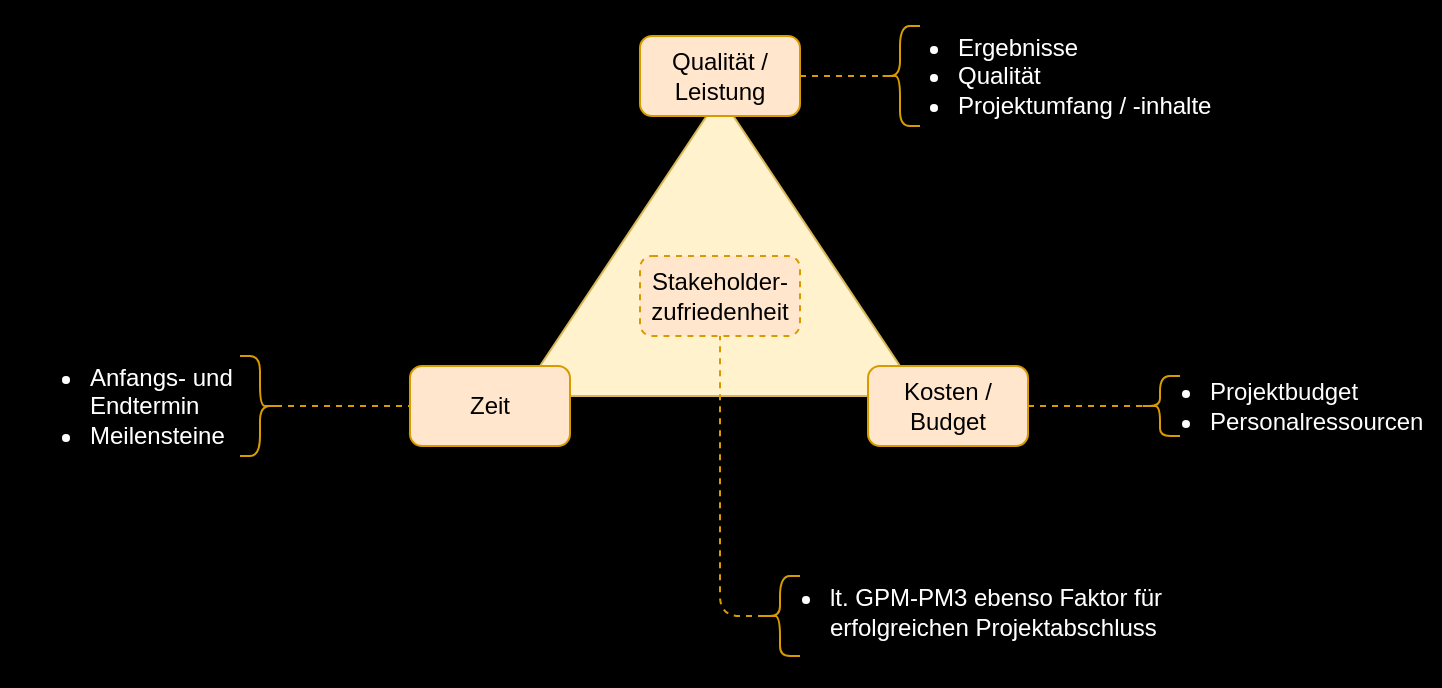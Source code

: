 <mxfile compressed="false" version="14.1.8" type="device">
  <diagram id="rlMw-q0PfVWBGVqXX4sL" name="Seite-1">
    <mxGraphModel dx="1609" dy="497" grid="1" gridSize="10" guides="1" tooltips="1" connect="1" arrows="1" fold="1" page="1" pageScale="1" pageWidth="827" pageHeight="1169" background="#000000" math="0" shadow="0">
      <root>
        <mxCell id="0" />
        <mxCell id="1" parent="0" />
        <mxCell id="P9dcjlZK2Tqvu_DsjHS7-11" value="" style="triangle;whiteSpace=wrap;html=1;rotation=-90;fillColor=#fff2cc;strokeColor=#d6b656;" parent="1" vertex="1">
          <mxGeometry x="265" y="225" width="150" height="200" as="geometry" />
        </mxCell>
        <mxCell id="P9dcjlZK2Tqvu_DsjHS7-3" value="Kosten / Budget" style="text;html=1;strokeColor=#d79b00;fillColor=#ffe6cc;align=center;verticalAlign=middle;whiteSpace=wrap;rounded=1;" parent="1" vertex="1">
          <mxGeometry x="414" y="385" width="80" height="40" as="geometry" />
        </mxCell>
        <mxCell id="P9dcjlZK2Tqvu_DsjHS7-4" value="Stakeholder-&lt;br&gt;zufriedenheit" style="text;html=1;strokeColor=#d79b00;fillColor=#ffe6cc;align=center;verticalAlign=middle;whiteSpace=wrap;rounded=1;dashed=1;" parent="1" vertex="1">
          <mxGeometry x="300" y="330" width="80" height="40" as="geometry" />
        </mxCell>
        <mxCell id="P9dcjlZK2Tqvu_DsjHS7-2" value="Zeit" style="text;html=1;strokeColor=#d79b00;fillColor=#ffe6cc;align=center;verticalAlign=middle;whiteSpace=wrap;rounded=1;" parent="1" vertex="1">
          <mxGeometry x="185" y="385" width="80" height="40" as="geometry" />
        </mxCell>
        <mxCell id="P9dcjlZK2Tqvu_DsjHS7-1" value="Qualität / Leistung" style="text;html=1;strokeColor=#d79b00;fillColor=#ffe6cc;align=center;verticalAlign=middle;whiteSpace=wrap;rounded=1;" parent="1" vertex="1">
          <mxGeometry x="300" y="220" width="80" height="40" as="geometry" />
        </mxCell>
        <mxCell id="P9dcjlZK2Tqvu_DsjHS7-13" value="&lt;ul&gt;&lt;li&gt;Ergebnisse&lt;/li&gt;&lt;li&gt;Qualität&lt;/li&gt;&lt;li&gt;Projektumfang / -inhalte&lt;/li&gt;&lt;/ul&gt;" style="rounded=0;whiteSpace=wrap;html=1;fontColor=#333333;align=left;spacingLeft=3;fillColor=none;strokeColor=none;" parent="1" vertex="1">
          <mxGeometry x="414" y="202.5" width="180" height="75" as="geometry" />
        </mxCell>
        <mxCell id="P9dcjlZK2Tqvu_DsjHS7-14" value="&lt;ul&gt;&lt;li&gt;Anfangs- und Endtermin&lt;/li&gt;&lt;li&gt;Meilensteine&lt;/li&gt;&lt;/ul&gt;" style="rounded=0;whiteSpace=wrap;html=1;fontColor=#333333;align=left;spacingLeft=3;fillColor=none;strokeColor=none;" parent="1" vertex="1">
          <mxGeometry x="-20" y="367.5" width="150" height="75" as="geometry" />
        </mxCell>
        <mxCell id="P9dcjlZK2Tqvu_DsjHS7-15" value="&lt;ul&gt;&lt;li&gt;lt. GPM-PM3 ebenso Faktor für erfolgreichen Projektabschluss&lt;/li&gt;&lt;/ul&gt;" style="rounded=0;whiteSpace=wrap;html=1;fontColor=#333333;align=left;spacingLeft=3;fillColor=none;strokeColor=none;" parent="1" vertex="1">
          <mxGeometry x="350" y="470" width="220" height="75" as="geometry" />
        </mxCell>
        <mxCell id="P9dcjlZK2Tqvu_DsjHS7-16" value="&lt;ul&gt;&lt;li&gt;Projektbudget&lt;/li&gt;&lt;li&gt;Personalressourcen&lt;/li&gt;&lt;/ul&gt;" style="rounded=0;whiteSpace=wrap;html=1;align=left;spacingLeft=3;fillColor=none;strokeColor=none;fontColor=#FFFFFF;" parent="1" vertex="1">
          <mxGeometry x="540" y="367.5" width="160" height="75" as="geometry" />
        </mxCell>
        <mxCell id="P9dcjlZK2Tqvu_DsjHS7-17" value="" style="shape=curlyBracket;whiteSpace=wrap;html=1;rounded=1;fillColor=#ffe6cc;align=left;strokeColor=#d79b00;" parent="1" vertex="1">
          <mxGeometry x="420" y="215" width="20" height="50" as="geometry" />
        </mxCell>
        <mxCell id="P9dcjlZK2Tqvu_DsjHS7-18" value="" style="shape=curlyBracket;whiteSpace=wrap;html=1;rounded=1;fillColor=#ffe6cc;align=left;strokeColor=#d79b00;" parent="1" vertex="1">
          <mxGeometry x="550" y="390" width="20" height="30" as="geometry" />
        </mxCell>
        <mxCell id="P9dcjlZK2Tqvu_DsjHS7-19" value="" style="shape=curlyBracket;whiteSpace=wrap;html=1;rounded=1;fillColor=#ffe6cc;align=left;strokeColor=#d79b00;" parent="1" vertex="1">
          <mxGeometry x="360" y="490" width="20" height="40" as="geometry" />
        </mxCell>
        <mxCell id="P9dcjlZK2Tqvu_DsjHS7-20" value="" style="shape=curlyBracket;whiteSpace=wrap;html=1;rounded=1;fillColor=#ffe6cc;align=left;rotation=-180;strokeColor=#d79b00;" parent="1" vertex="1">
          <mxGeometry x="100" y="380" width="20" height="50" as="geometry" />
        </mxCell>
        <mxCell id="P9dcjlZK2Tqvu_DsjHS7-21" value="" style="endArrow=none;html=1;entryX=0;entryY=0.5;entryDx=0;entryDy=0;exitX=0.1;exitY=0.5;exitDx=0;exitDy=0;exitPerimeter=0;dashed=1;fillColor=#ffe6cc;strokeColor=#d79b00;" parent="1" source="P9dcjlZK2Tqvu_DsjHS7-20" target="P9dcjlZK2Tqvu_DsjHS7-2" edge="1">
          <mxGeometry width="50" height="50" relative="1" as="geometry">
            <mxPoint x="130" y="470" as="sourcePoint" />
            <mxPoint x="180" y="420" as="targetPoint" />
          </mxGeometry>
        </mxCell>
        <mxCell id="P9dcjlZK2Tqvu_DsjHS7-22" value="" style="endArrow=none;html=1;entryX=0.5;entryY=1;entryDx=0;entryDy=0;exitX=0.1;exitY=0.5;exitDx=0;exitDy=0;exitPerimeter=0;dashed=1;fillColor=#ffe6cc;strokeColor=#d79b00;" parent="1" source="P9dcjlZK2Tqvu_DsjHS7-19" target="P9dcjlZK2Tqvu_DsjHS7-4" edge="1">
          <mxGeometry width="50" height="50" relative="1" as="geometry">
            <mxPoint x="310" y="530" as="sourcePoint" />
            <mxPoint x="360" y="480" as="targetPoint" />
            <Array as="points">
              <mxPoint x="340" y="510" />
            </Array>
          </mxGeometry>
        </mxCell>
        <mxCell id="P9dcjlZK2Tqvu_DsjHS7-23" value="" style="endArrow=none;html=1;exitX=1;exitY=0.5;exitDx=0;exitDy=0;entryX=0.1;entryY=0.5;entryDx=0;entryDy=0;entryPerimeter=0;dashed=1;fillColor=#ffe6cc;strokeColor=#d79b00;" parent="1" source="P9dcjlZK2Tqvu_DsjHS7-3" target="P9dcjlZK2Tqvu_DsjHS7-18" edge="1">
          <mxGeometry width="50" height="50" relative="1" as="geometry">
            <mxPoint x="500" y="430" as="sourcePoint" />
            <mxPoint x="550" y="380" as="targetPoint" />
          </mxGeometry>
        </mxCell>
        <mxCell id="P9dcjlZK2Tqvu_DsjHS7-24" value="" style="endArrow=none;html=1;exitX=1;exitY=0.5;exitDx=0;exitDy=0;entryX=0.1;entryY=0.5;entryDx=0;entryDy=0;entryPerimeter=0;dashed=1;fillColor=#ffe6cc;strokeColor=#d79b00;" parent="1" source="P9dcjlZK2Tqvu_DsjHS7-1" target="P9dcjlZK2Tqvu_DsjHS7-17" edge="1">
          <mxGeometry width="50" height="50" relative="1" as="geometry">
            <mxPoint x="400" y="190" as="sourcePoint" />
            <mxPoint x="450" y="140" as="targetPoint" />
          </mxGeometry>
        </mxCell>
        <mxCell id="Iog7Fy6YFF1BFihSARz4-1" value="&lt;ul&gt;&lt;li&gt;Anfangs- und Endtermin&lt;/li&gt;&lt;li&gt;Meilensteine&lt;/li&gt;&lt;/ul&gt;" style="rounded=0;whiteSpace=wrap;html=1;align=left;spacingLeft=3;fillColor=none;strokeColor=none;fontColor=#FFFFFF;" vertex="1" parent="1">
          <mxGeometry x="-20" y="367.5" width="150" height="75" as="geometry" />
        </mxCell>
        <mxCell id="Iog7Fy6YFF1BFihSARz4-2" value="&lt;ul&gt;&lt;li&gt;Ergebnisse&lt;/li&gt;&lt;li&gt;Qualität&lt;/li&gt;&lt;li&gt;Projektumfang / -inhalte&lt;/li&gt;&lt;/ul&gt;" style="rounded=0;whiteSpace=wrap;html=1;align=left;spacingLeft=3;fillColor=none;strokeColor=none;fontColor=#FFFFFF;" vertex="1" parent="1">
          <mxGeometry x="414" y="202.5" width="180" height="75" as="geometry" />
        </mxCell>
        <mxCell id="Iog7Fy6YFF1BFihSARz4-3" value="&lt;ul&gt;&lt;li&gt;lt. GPM-PM3 ebenso Faktor für erfolgreichen Projektabschluss&lt;/li&gt;&lt;/ul&gt;" style="rounded=0;whiteSpace=wrap;html=1;align=left;spacingLeft=3;fillColor=none;strokeColor=none;fontColor=#FFFFFF;" vertex="1" parent="1">
          <mxGeometry x="350" y="470" width="220" height="75" as="geometry" />
        </mxCell>
      </root>
    </mxGraphModel>
  </diagram>
</mxfile>
